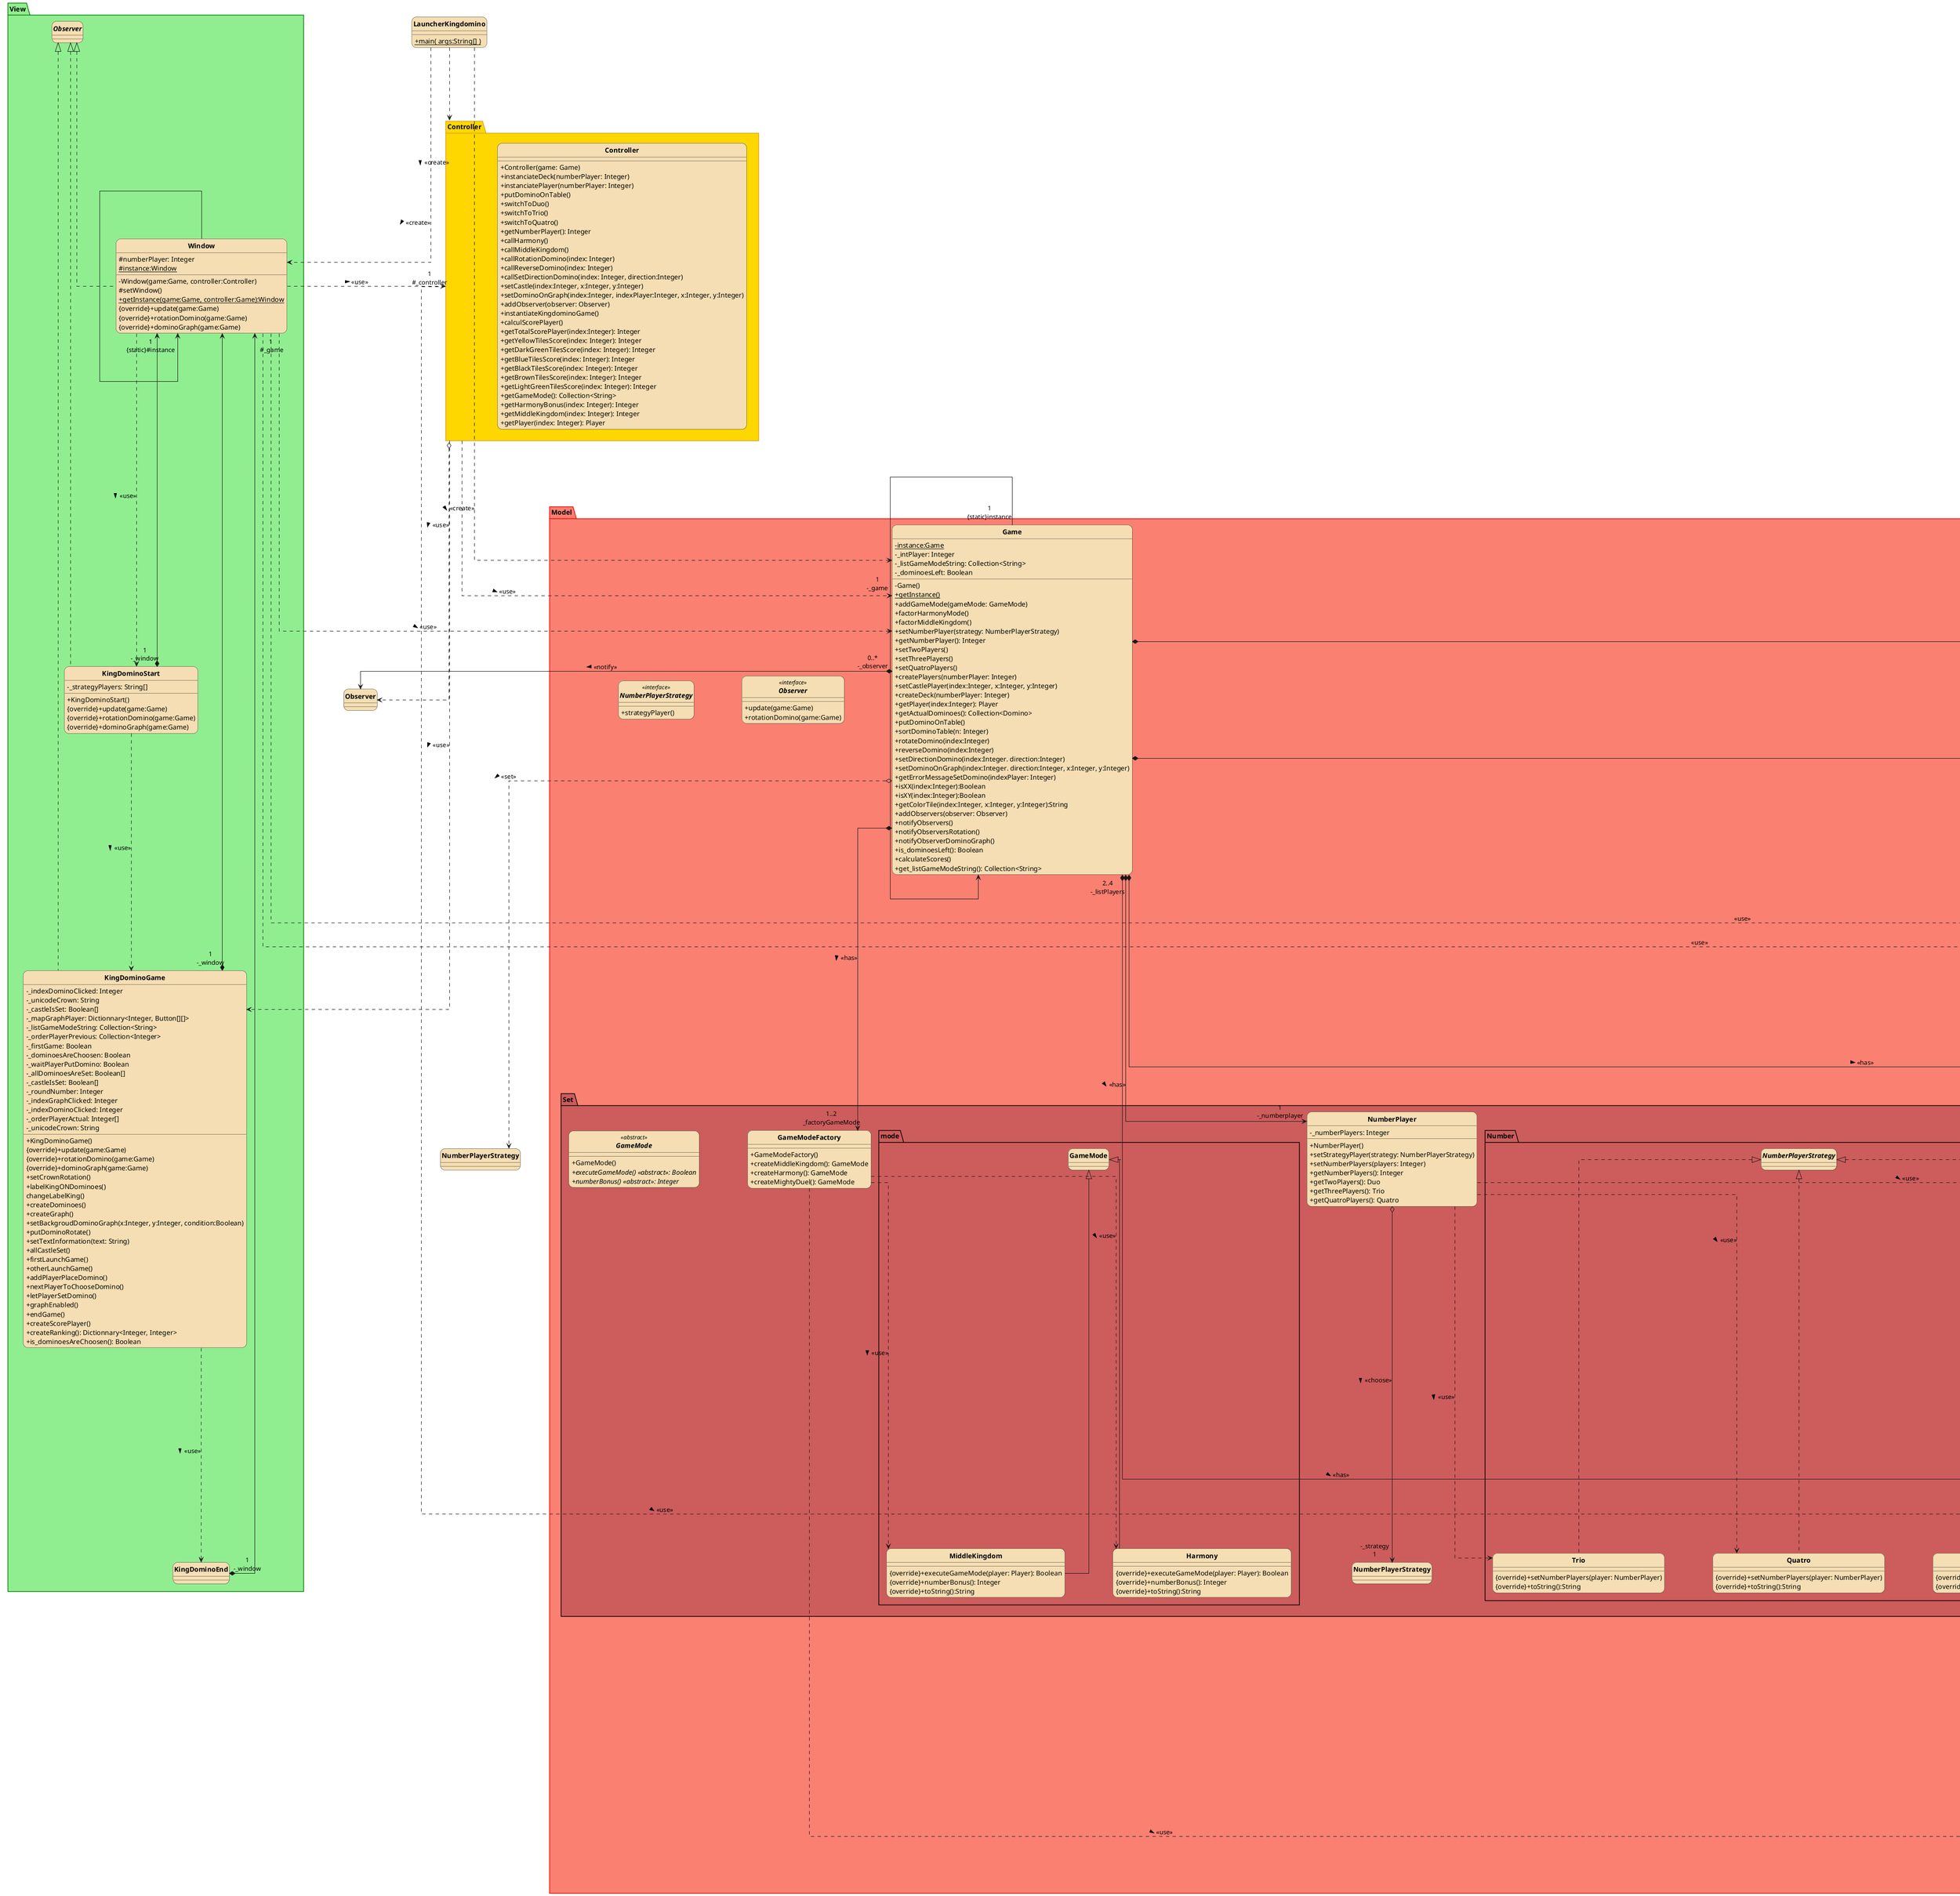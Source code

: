 @startuml
skinparam style strictuml
skinparam classAttributeIconSize 0
skinparam classFontStyle Bold
hide enum methods
skinparam roundcorner 20
skinparam linetype polyline
skinparam linetype ortho
skinparam classBackgroundColor #wheat
skinparam nodesep 100
skinparam ranksep 200

class LauncherKingdomino{
    +{static} main( args:String[] )
}

package Utilities {
    class CSVReader{
        +CSVReader()
        {static}+readCSV(path:String):String[][]
    }

    class FontUtilities {
        +FontUtilities()
        {static}+setFont(path:String): Font
    }

}

package Model #salmon;line:red{

    class Game {
        {static}-instance:Game
        -_intPlayer: Integer
        -_listGameModeString: Collection<String>
        -_dominoesLeft: Boolean
        -Game()
        {static}+getInstance()
        +addGameMode(gameMode: GameMode)
        +factorHarmonyMode()
        +factorMiddleKingdom()
        +setNumberPlayer(strategy: NumberPlayerStrategy)
        +getNumberPlayer(): Integer
        +setTwoPlayers()
        +setThreePlayers()
        +setQuatroPlayers()
        +createPlayers(numberPlayer: Integer)
        +setCastlePlayer(index:Integer, x:Integer, y:Integer)
        +createDeck(numberPlayer: Integer)
        +getPlayer(index:Integer): Player
        +getActualDominoes(): Collection<Domino>
        +putDominoOnTable()
        +sortDominoTable(n: Integer)
        +rotateDomino(index:Integer)
        +reverseDomino(index:Integer)
        +setDirectionDomino(index:Integer. direction:Integer)
        +setDominoOnGraph(index:Integer. direction:Integer, x:Integer, y:Integer)
        +getErrorMessageSetDomino(indexPlayer: Integer)
        +isXX(index:Integer):Boolean
        +isXY(index:Integer):Boolean
        +getColorTile(index:Integer, x:Integer, y:Integer):String
        +addObservers(observer: Observer)
        +notifyObservers()
        +notifyObserversRotation()
        +notifyObserverDominoGraph()
        +is_dominoesLeft(): Boolean
        +calculateScores()
        +get_listGameModeString(): Collection<String>
    }

    interface Observer<<interface>>{
       +update(game:Game)
       +rotationDomino(game:Game)
    }

    package Entities #indianred{
        Graph "0..*\n-_arrayTiles" *-> Tile : <<composed of>> >

        class Graph {
            -_errorMessage: String
            +Graph()
            +setDomino(domino:Domino, x:Integer, y:Integer)
            +isSameTile(tile1:Tile , tile2:Tile):Boolean
            +isPlaceAvailable(x:Integer, y:Integer):Boolean
            +setCastle(x:Integer, y:Integer, castle:Castle)
            +isCastleHere(x:Integer, y:Integer): Boolean
            +get_errorMessage(): String
            +getTiles():Tile[][]
            +isCompleted(): Boolean
            +isCastleOnMiddle(): Boolean
            -countCells(matrix: Integer[], i:Integer, j:Integer)
            -countCrowns(matrix: Integer[], graph: Tile[][], i:Integer, j:Integer, v:Integer)
            +getSizeOfADomain(type: String): Collection<Collection<Integer>>
        }

        class King{
            {static}-_colorUsed: Collection<KINGCOLOR>
            {static}-_rand: Integer
            {static}-_size: Integer

            +King()
            +randomChose(): KINGCOLOR
            +getKingColor():KINGCOLOR
        }


        Deck "-_listDominoes\n1..*" *-> Domino : <<composed of>> >


        class Deck{
            {static}-rand:Integer{readOnly}
            +Deck(numberPlayer: Integer)
            -removeDomino(iteration: Integer)
            -generateDomino(i:Integer, dataCSV:String[][])
            +getStack(): Collection<Domino>
            +sizeOfDeck(): Integer
            +shuffle()
            +giveADomino(): Domino
            +get_listdominoes(): Collection<Domino>
        }

        Domino "-_arrayTiles\n0..2" *-l-> Tile : <<has>> >
        class Domino {
           -id:Integer
           -rightSide: Boolean
           -leftSide: Boolean
           -upSide: Boolean
           -downSide: Boolean
           +Domino(id:Integer, tile1:Tile, tile2:Tile)
           -setTile(tile1:Tile, tile2:Tile)
           +isXX():Boolean
           +isXY():Boolean
           +getTile():Tile[][]
           +getId(): Integer
           +rotate()
           +reverse()
           +setRightSide()
           +setLeftSide()
           +setUpSide()
           +setDownSide()
           +isRightSide(): Boolean
           +isLeftSide: Boolean
           +isUpSide: Boolean
           +isDownSide: Boolean
           +getColor(x:Integer, y:Integer):String
        }

        class Tile{
           -_color:String
           -_crowns:Integer
           +Tile(suitColor, crownsSuit)
           +Tile()
           +setColorTile(color: String)
           +getCrowns() Integer
           +getColor(): String
        }

        Player "1\n-_graph" *--> Graph : > <<has>>
        Player "1\n-_king"*-> King : > <<has>>
        Player "1\n-_castle" *-l-> Castle : > <<has>>
        Player "1\n-_bonus" o--> GameMode : > <<has>>
        class Player {
            -yellowTilesScoreList: Collection<Collection<Integer>>
            -darkGreenTilesScoreList: Collection<Collection<Integer>>
            -blueTilesScoreList: Collection<Collection<Integer>>
            -blackTilesScoreList: Collection<Collection<Integer>>
            -brownTilesScoreList: Collection<Collection<Integer>>
            -lightGreenTilesScoreList: Collection<Collection<Integer>>
            -totalTilesScoreList: Collection<Collection<Collection<Integer>>>
            -totalScore: Integer
            -yellowTilesScore: Integer
            -darkGreenTilesScore: Integer
            -blueTilesScore: Integer
            -blackTilesScore: Integer
            -brownTilesScore: Integer
            -lightGreenTilesScore: Integer
            +Player()
            -initialiseGraph()
            -initialiseCastle()
            +setCastle(x:Integer, y:Integer)
            +getGraph():Graph
            +getKing():King
            +getTotalScore(): Integer
            +calculateTotalScore()
            +calculateTotalScoreDomain(list: Collection<Collection<Integer>>): Integer
            +addBonus(gameMode: GameMode)
            +getHarmonyBonus(): Integer
            +getMiddleKingdom(): Integer
        }

        class Castle extends Tile{
            +Castle(color: String)
        }

        enum KINGCOLOR {
            +PINK
            +YELLOW
            +GREEN
            +BLUE
        }
        Player "1\n{static}_colorUsed" *--> KINGCOLOR: > <<has>>


    }


    package Set #indianred {

        class NumberPlayer{
            -_numberPlayers: Integer
            +NumberPlayer()
            +setStrategyPlayer(strategy: NumberPlayerStrategy)
            +setNumberPlayers(players: Integer)
            +getNumberPlayers(): Integer
            +getTwoPlayers(): Duo
            +getThreePlayers(): Trio
            +getQuatroPlayers(): Quatro
         }

        NumberPlayer o--> "-_strategy\n1"NumberPlayerStrategy: > <<choose>>

        package Number{
            class Duo implements NumberPlayerStrategy
            {
                {override}+setNumberPlayers(player: NumberPlayer)
                {override}+toString():String
            }

            class Trio implements NumberPlayerStrategy
            {
                {override}+setNumberPlayers(player: NumberPlayer)
                {override}+toString():String
            }

            class Quatro implements NumberPlayerStrategy
            {
                {override}+setNumberPlayers(player: NumberPlayer)
                {override}+toString():String
            }
        }

        GameModeFactory ..> GameMode : <<use>> >

        class GameModeFactory{
            +GameModeFactory()
            +createMiddleKingdom(): GameMode
            +createHarmony(): GameMode
            +createMightyDuel(): GameMode
        }

        abstract GameMode<<abstract>>{
            +GameMode()
            {abstract}+executeGameMode() <<abstract>>: Boolean
            {abstract}+numberBonus() <<abstract>>: Integer
        }


            package mode{
                class MiddleKingdom extends GameMode{
                    {override}+executeGameMode(player: Player): Boolean
                    {override}+numberBonus(): Integer
                    {override}+toString():String
                }

                class Harmony extends GameMode{
                    {override}+executeGameMode(player: Player): Boolean
                    {override}+numberBonus(): Integer
                    {override}+toString():String
                }

                GameModeFactory ..> MiddleKingdom: <<use>> >
                GameModeFactory ..> Harmony: <<use>> >
            }

    }

    interface NumberPlayerStrategy<<interface>>{
        +strategyPlayer()
    }
}

package View #lightgreen;line:green{
    Window ..> KingDominoStart : <<use>> >
    KingDominoStart ..> KingDominoGame : <<use>> >
    KingDominoGame ..> KingDominoEnd: <<use>> >

    class Window implements Observer
    {
        #numberPlayer: Integer
        {static}#instance:Window
        -Window(game:Game, controller:Controller)
        #setWindow()
        {static}+getInstance(game:Game, controller:Game):Window
        {override}+update(game:Game)
        {override}+rotationDomino(game:Game)
        {override}+dominoGraph(game:Game)
    }

    class KingDominoStart implements Observer
    {
        -_strategyPlayers: String[]
        +KingDominoStart()
        {override}+update(game:Game)
        {override}+rotationDomino(game:Game)
        {override}+dominoGraph(game:Game)
    }

    class KingDominoGame implements Observer
    {
        -_indexDominoClicked: Integer
        -_unicodeCrown: String
        -_castleIsSet: Boolean[]
        -_mapGraphPlayer: Dictionnary<Integer, Button[][]>
        -_listGameModeString: Collection<String>
        -_orderPlayerPrevious: Collection<Integer>
        -_firstGame: Boolean
        -_dominoesAreChoosen: Boolean
        -_waitPlayerPutDomino: Boolean
        -_allDominoesAreSet: Boolean[]
        -_castleIsSet: Boolean[]
        -_roundNumber: Integer
        -_indexGraphClicked: Integer
        -_indexDominoClicked: Integer
        -_orderPlayerActual: Integer[]
        -_unicodeCrown: String

        +KingDominoGame()
        {override}+update(game:Game)
        {override}+rotationDomino(game:Game)
        {override}+dominoGraph(game:Game)
        +setCrownRotation()
        +labelKingONDominoes()
        changeLabelKing()
        +createDominoes()
        +createGraph()
        +setBackgroudDominoGraph(x:Integer, y:Integer, condition:Boolean)
        +putDominoRotate()
        +setTextInformation(text: String)
        +allCastleSet()
        +firstLaunchGame()
        +otherLaunchGame()
        +addPlayerPlaceDomino()
        +nextPlayerToChooseDomino()
        +letPlayerSetDomino()
        +graphEnabled()
        +endGame()
        +createScorePlayer()
        +createRanking(): Dictionnary<Integer, Integer>
        +is_dominoesAreChoosen(): Boolean
    }
}

package Controller #gold;line:goldenrod {

    class Controller{
        +Controller(game: Game)
        +instanciateDeck(numberPlayer: Integer)
        +instanciatePlayer(numberPlayer: Integer)
        +putDominoOnTable()
        +switchToDuo()
        +switchToTrio()
        +switchToQuatro()
        +getNumberPlayer(): Integer
        +callHarmony()
        +callMiddleKingdom()
        +callRotationDomino(index: Integer)
        +callReverseDomino(index: Integer)
        +callSetDirectionDomino(index: Integer, direction:Integer)
        +setCastle(index:Integer, x:Integer, y:Integer)
        +setDominoOnGraph(index:Integer, indexPlayer:Integer, x:Integer, y:Integer)
        +addObserver(observer: Observer)
        +instantiateKingdominoGame()
        +calculScorePlayer()
        +getTotalScorePlayer(index:Integer): Integer
        +getYellowTilesScore(index: Integer): Integer
        +getDarkGreenTilesScore(index: Integer): Integer
        +getBlueTilesScore(index: Integer): Integer
        +getBlackTilesScore(index: Integer): Integer
        +getBrownTilesScore(index: Integer): Integer
        +getLightGreenTilesScore(index: Integer): Integer
        +getGameMode(): Collection<String>
        +getHarmonyBonus(index: Integer): Integer
        +getMiddleKingdom(index: Integer): Integer
        +getPlayer(index: Integer): Player
    }

}

Window -> "1\n{static}#instance"Window
Window .> "1\n #_controller\t"Controller : <<use>> >
Window .> Game : "1\n #_game" <<use>> >
Window  .> "1\n #_fontGermania"FontUtilities : <<use>>
Window  .> "1\n #_fontTimeless"FontUtilities : <<use>>

KingDominoStart "1\n-_window"*--> Window
KingDominoGame "1\n-_window"*-> Window
KingDominoEnd "1\n-_window"*-> Window

LauncherKingdomino ..> Window : <<create>> >
LauncherKingdomino ..> Controller : <<create>> >
LauncherKingdomino .> Game : <<create>> >

Game "1\n{static}instance" --> Game
Game  *--> "1\n-_listGameMode"GameMode : <<has>> >
Game  *--> "1\n-_numberplayer"NumberPlayer : <<has>> >
Game  *-> "1\n-_deck"Deck : <<has>> >
Game "2..4\n-_listPlayers" *--> Player : <<has>> >
Game o..> NumberPlayerStrategy : <<set>> >
Game *-l-> Observer : "0..*\n-_observer"<<notify>> >
Game *--> "1..2\n_factoryGameMode"GameModeFactory : <<has>> >
Game *--> "3..4\n_actualDominoes"Domino : <<has>> >

NumberPlayer ..> Duo : <<use>> >
NumberPlayer ..> Trio : <<use>> >
NumberPlayer ..> Quatro : <<use>> >


Controller ..> "1\n-_game"Game : <<use>> >
Controller o..> Observer : <<use>> >
Controller .> Player : <<use>> >
Controller .> KingDominoGame : <<use>> >

King *-r-> "1\n-_kingColor" KINGCOLOR : <<has>> >

Deck .d.> CSVReader : <<use>> >

@enduml